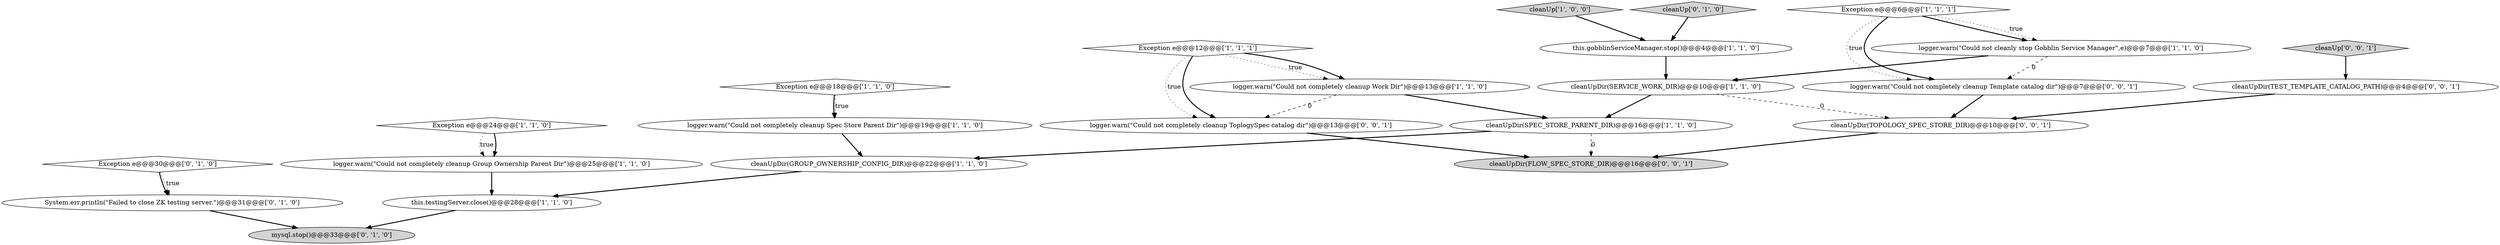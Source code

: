 digraph {
6 [style = filled, label = "cleanUpDir(GROUP_OWNERSHIP_CONFIG_DIR)@@@22@@@['1', '1', '0']", fillcolor = white, shape = ellipse image = "AAA0AAABBB1BBB"];
1 [style = filled, label = "cleanUp['1', '0', '0']", fillcolor = lightgray, shape = diamond image = "AAA0AAABBB1BBB"];
9 [style = filled, label = "Exception e@@@12@@@['1', '1', '1']", fillcolor = white, shape = diamond image = "AAA0AAABBB1BBB"];
19 [style = filled, label = "logger.warn(\"Could not completely cleanup ToplogySpec catalog dir\")@@@13@@@['0', '0', '1']", fillcolor = white, shape = ellipse image = "AAA0AAABBB3BBB"];
0 [style = filled, label = "Exception e@@@18@@@['1', '1', '0']", fillcolor = white, shape = diamond image = "AAA0AAABBB1BBB"];
17 [style = filled, label = "mysql.stop()@@@33@@@['0', '1', '0']", fillcolor = lightgray, shape = ellipse image = "AAA1AAABBB2BBB"];
8 [style = filled, label = "Exception e@@@24@@@['1', '1', '0']", fillcolor = white, shape = diamond image = "AAA0AAABBB1BBB"];
11 [style = filled, label = "logger.warn(\"Could not completely cleanup Spec Store Parent Dir\")@@@19@@@['1', '1', '0']", fillcolor = white, shape = ellipse image = "AAA0AAABBB1BBB"];
16 [style = filled, label = "cleanUp['0', '1', '0']", fillcolor = lightgray, shape = diamond image = "AAA0AAABBB2BBB"];
14 [style = filled, label = "System.err.println(\"Failed to close ZK testing server.\")@@@31@@@['0', '1', '0']", fillcolor = white, shape = ellipse image = "AAA0AAABBB2BBB"];
22 [style = filled, label = "logger.warn(\"Could not completely cleanup Template catalog dir\")@@@7@@@['0', '0', '1']", fillcolor = white, shape = ellipse image = "AAA0AAABBB3BBB"];
3 [style = filled, label = "logger.warn(\"Could not completely cleanup Group Ownership Parent Dir\")@@@25@@@['1', '1', '0']", fillcolor = white, shape = ellipse image = "AAA0AAABBB1BBB"];
4 [style = filled, label = "logger.warn(\"Could not cleanly stop Gobblin Service Manager\",e)@@@7@@@['1', '1', '0']", fillcolor = white, shape = ellipse image = "AAA0AAABBB1BBB"];
10 [style = filled, label = "this.gobblinServiceManager.stop()@@@4@@@['1', '1', '0']", fillcolor = white, shape = ellipse image = "AAA0AAABBB1BBB"];
21 [style = filled, label = "cleanUpDir(TEST_TEMPLATE_CATALOG_PATH)@@@4@@@['0', '0', '1']", fillcolor = white, shape = ellipse image = "AAA0AAABBB3BBB"];
5 [style = filled, label = "logger.warn(\"Could not completely cleanup Work Dir\")@@@13@@@['1', '1', '0']", fillcolor = white, shape = ellipse image = "AAA0AAABBB1BBB"];
20 [style = filled, label = "cleanUpDir(FLOW_SPEC_STORE_DIR)@@@16@@@['0', '0', '1']", fillcolor = lightgray, shape = ellipse image = "AAA0AAABBB3BBB"];
7 [style = filled, label = "cleanUpDir(SPEC_STORE_PARENT_DIR)@@@16@@@['1', '1', '0']", fillcolor = white, shape = ellipse image = "AAA0AAABBB1BBB"];
13 [style = filled, label = "this.testingServer.close()@@@28@@@['1', '1', '0']", fillcolor = white, shape = ellipse image = "AAA0AAABBB1BBB"];
18 [style = filled, label = "cleanUpDir(TOPOLOGY_SPEC_STORE_DIR)@@@10@@@['0', '0', '1']", fillcolor = white, shape = ellipse image = "AAA0AAABBB3BBB"];
15 [style = filled, label = "Exception e@@@30@@@['0', '1', '0']", fillcolor = white, shape = diamond image = "AAA0AAABBB2BBB"];
23 [style = filled, label = "cleanUp['0', '0', '1']", fillcolor = lightgray, shape = diamond image = "AAA0AAABBB3BBB"];
2 [style = filled, label = "cleanUpDir(SERVICE_WORK_DIR)@@@10@@@['1', '1', '0']", fillcolor = white, shape = ellipse image = "AAA0AAABBB1BBB"];
12 [style = filled, label = "Exception e@@@6@@@['1', '1', '1']", fillcolor = white, shape = diamond image = "AAA0AAABBB1BBB"];
9->19 [style = bold, label=""];
14->17 [style = bold, label=""];
18->20 [style = bold, label=""];
10->2 [style = bold, label=""];
1->10 [style = bold, label=""];
9->5 [style = dotted, label="true"];
2->7 [style = bold, label=""];
13->17 [style = bold, label=""];
7->20 [style = dashed, label="0"];
19->20 [style = bold, label=""];
12->4 [style = bold, label=""];
7->6 [style = bold, label=""];
2->18 [style = dashed, label="0"];
6->13 [style = bold, label=""];
5->19 [style = dashed, label="0"];
11->6 [style = bold, label=""];
0->11 [style = bold, label=""];
3->13 [style = bold, label=""];
16->10 [style = bold, label=""];
8->3 [style = bold, label=""];
4->2 [style = bold, label=""];
12->22 [style = bold, label=""];
23->21 [style = bold, label=""];
12->22 [style = dotted, label="true"];
12->4 [style = dotted, label="true"];
15->14 [style = bold, label=""];
21->18 [style = bold, label=""];
0->11 [style = dotted, label="true"];
22->18 [style = bold, label=""];
8->3 [style = dotted, label="true"];
15->14 [style = dotted, label="true"];
9->19 [style = dotted, label="true"];
9->5 [style = bold, label=""];
5->7 [style = bold, label=""];
4->22 [style = dashed, label="0"];
}
